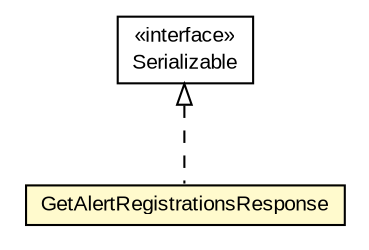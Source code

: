 #!/usr/local/bin/dot
#
# Class diagram 
# Generated by UMLGraph version R5_6-24-gf6e263 (http://www.umlgraph.org/)
#

digraph G {
	edge [fontname="arial",fontsize=10,labelfontname="arial",labelfontsize=10];
	node [fontname="arial",fontsize=10,shape=plaintext];
	nodesep=0.25;
	ranksep=0.5;
	// org.miloss.fgsms.services.interfaces.policyconfiguration.GetAlertRegistrationsResponse
	c419160 [label=<<table title="org.miloss.fgsms.services.interfaces.policyconfiguration.GetAlertRegistrationsResponse" border="0" cellborder="1" cellspacing="0" cellpadding="2" port="p" bgcolor="lemonChiffon" href="./GetAlertRegistrationsResponse.html">
		<tr><td><table border="0" cellspacing="0" cellpadding="1">
<tr><td align="center" balign="center"> GetAlertRegistrationsResponse </td></tr>
		</table></td></tr>
		</table>>, URL="./GetAlertRegistrationsResponse.html", fontname="arial", fontcolor="black", fontsize=10.0];
	//org.miloss.fgsms.services.interfaces.policyconfiguration.GetAlertRegistrationsResponse implements java.io.Serializable
	c419757:p -> c419160:p [dir=back,arrowtail=empty,style=dashed];
	// java.io.Serializable
	c419757 [label=<<table title="java.io.Serializable" border="0" cellborder="1" cellspacing="0" cellpadding="2" port="p" href="http://java.sun.com/j2se/1.4.2/docs/api/java/io/Serializable.html">
		<tr><td><table border="0" cellspacing="0" cellpadding="1">
<tr><td align="center" balign="center"> &#171;interface&#187; </td></tr>
<tr><td align="center" balign="center"> Serializable </td></tr>
		</table></td></tr>
		</table>>, URL="http://java.sun.com/j2se/1.4.2/docs/api/java/io/Serializable.html", fontname="arial", fontcolor="black", fontsize=10.0];
}

